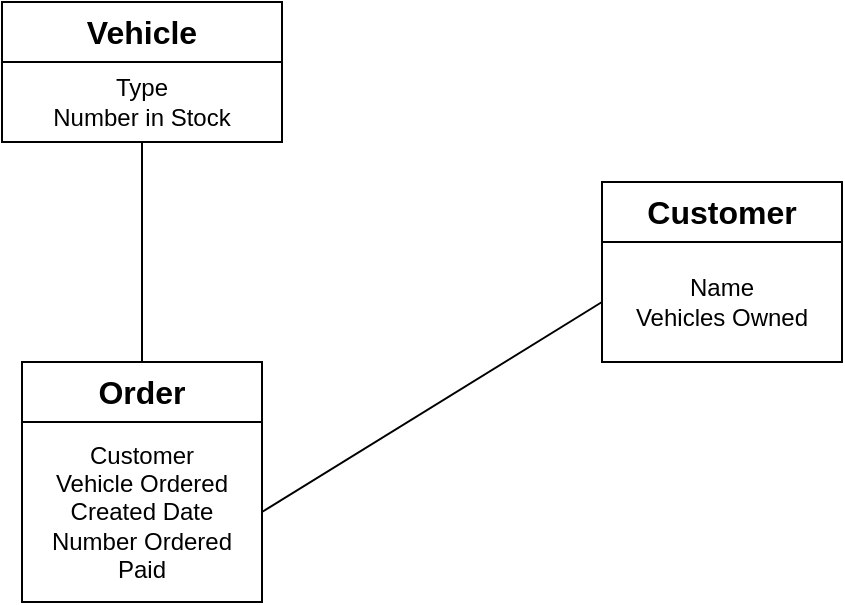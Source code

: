 <mxfile version="24.4.4" type="device">
  <diagram id="C5RBs43oDa-KdzZeNtuy" name="Page-1">
    <mxGraphModel dx="3088" dy="738" grid="1" gridSize="10" guides="1" tooltips="1" connect="1" arrows="1" fold="1" page="1" pageScale="1" pageWidth="827" pageHeight="1169" math="0" shadow="0">
      <root>
        <mxCell id="WIyWlLk6GJQsqaUBKTNV-0" />
        <mxCell id="WIyWlLk6GJQsqaUBKTNV-1" parent="WIyWlLk6GJQsqaUBKTNV-0" />
        <mxCell id="9dPn4TwAgrySOQr-LFBz-0" value="&lt;font style=&quot;font-size: 16px;&quot;&gt;&lt;b&gt;Vehicle&lt;/b&gt;&lt;/font&gt;" style="rounded=0;whiteSpace=wrap;html=1;" vertex="1" parent="WIyWlLk6GJQsqaUBKTNV-1">
          <mxGeometry x="-1510" y="60" width="140" height="30" as="geometry" />
        </mxCell>
        <mxCell id="9dPn4TwAgrySOQr-LFBz-1" value="&lt;font style=&quot;font-size: 16px;&quot;&gt;&lt;b&gt;Customer&lt;/b&gt;&lt;/font&gt;" style="rounded=0;whiteSpace=wrap;html=1;" vertex="1" parent="WIyWlLk6GJQsqaUBKTNV-1">
          <mxGeometry x="-1210" y="150" width="120" height="30" as="geometry" />
        </mxCell>
        <mxCell id="9dPn4TwAgrySOQr-LFBz-2" value="&lt;font style=&quot;font-size: 16px;&quot;&gt;&lt;b&gt;Order&lt;/b&gt;&lt;/font&gt;" style="rounded=0;whiteSpace=wrap;html=1;" vertex="1" parent="WIyWlLk6GJQsqaUBKTNV-1">
          <mxGeometry x="-1500" y="240" width="120" height="30" as="geometry" />
        </mxCell>
        <mxCell id="9dPn4TwAgrySOQr-LFBz-3" value="Customer&lt;div&gt;Vehicle Ordered&lt;/div&gt;&lt;div&gt;Created Date&lt;/div&gt;&lt;div&gt;Number Ordered&lt;/div&gt;&lt;div&gt;Paid&lt;/div&gt;" style="rounded=0;whiteSpace=wrap;html=1;" vertex="1" parent="WIyWlLk6GJQsqaUBKTNV-1">
          <mxGeometry x="-1500" y="270" width="120" height="90" as="geometry" />
        </mxCell>
        <mxCell id="9dPn4TwAgrySOQr-LFBz-6" value="Type&lt;div&gt;Number in Stock&lt;/div&gt;" style="rounded=0;whiteSpace=wrap;html=1;" vertex="1" parent="WIyWlLk6GJQsqaUBKTNV-1">
          <mxGeometry x="-1510" y="90" width="140" height="40" as="geometry" />
        </mxCell>
        <mxCell id="9dPn4TwAgrySOQr-LFBz-7" value="Name&lt;div&gt;Vehicles Owned&lt;/div&gt;" style="rounded=0;whiteSpace=wrap;html=1;" vertex="1" parent="WIyWlLk6GJQsqaUBKTNV-1">
          <mxGeometry x="-1210" y="180" width="120" height="60" as="geometry" />
        </mxCell>
        <mxCell id="9dPn4TwAgrySOQr-LFBz-13" value="" style="endArrow=none;html=1;rounded=0;entryX=0.5;entryY=1;entryDx=0;entryDy=0;exitX=0.5;exitY=0;exitDx=0;exitDy=0;" edge="1" parent="WIyWlLk6GJQsqaUBKTNV-1" source="9dPn4TwAgrySOQr-LFBz-2" target="9dPn4TwAgrySOQr-LFBz-6">
          <mxGeometry width="50" height="50" relative="1" as="geometry">
            <mxPoint x="-1510" y="230" as="sourcePoint" />
            <mxPoint x="-1460" y="180" as="targetPoint" />
          </mxGeometry>
        </mxCell>
        <mxCell id="9dPn4TwAgrySOQr-LFBz-14" value="" style="endArrow=none;html=1;rounded=0;exitX=1;exitY=0.5;exitDx=0;exitDy=0;entryX=0;entryY=0.5;entryDx=0;entryDy=0;" edge="1" parent="WIyWlLk6GJQsqaUBKTNV-1" source="9dPn4TwAgrySOQr-LFBz-3" target="9dPn4TwAgrySOQr-LFBz-7">
          <mxGeometry width="50" height="50" relative="1" as="geometry">
            <mxPoint x="-1350" y="290" as="sourcePoint" />
            <mxPoint x="-1300" y="240" as="targetPoint" />
          </mxGeometry>
        </mxCell>
      </root>
    </mxGraphModel>
  </diagram>
</mxfile>
